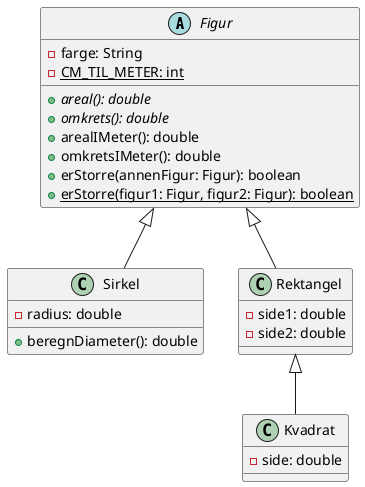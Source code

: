 @startuml

Figur <|-- Sirkel
Figur <|-- Rektangel
Rektangel <|-- Kvadrat


abstract class Figur {
    - farge: String
    {static} - CM_TIL_METER: int
    {abstract} + areal(): double
    {abstract} + omkrets(): double
    + arealIMeter(): double
    + omkretsIMeter(): double
    + erStorre(annenFigur: Figur): boolean
    + {static} erStorre(figur1: Figur, figur2: Figur): boolean
}

class Sirkel {
    - radius: double
    + beregnDiameter(): double
}

class Rektangel {
    - side1: double
    - side2: double
}

class Kvadrat {
    - side: double
}

@enduml